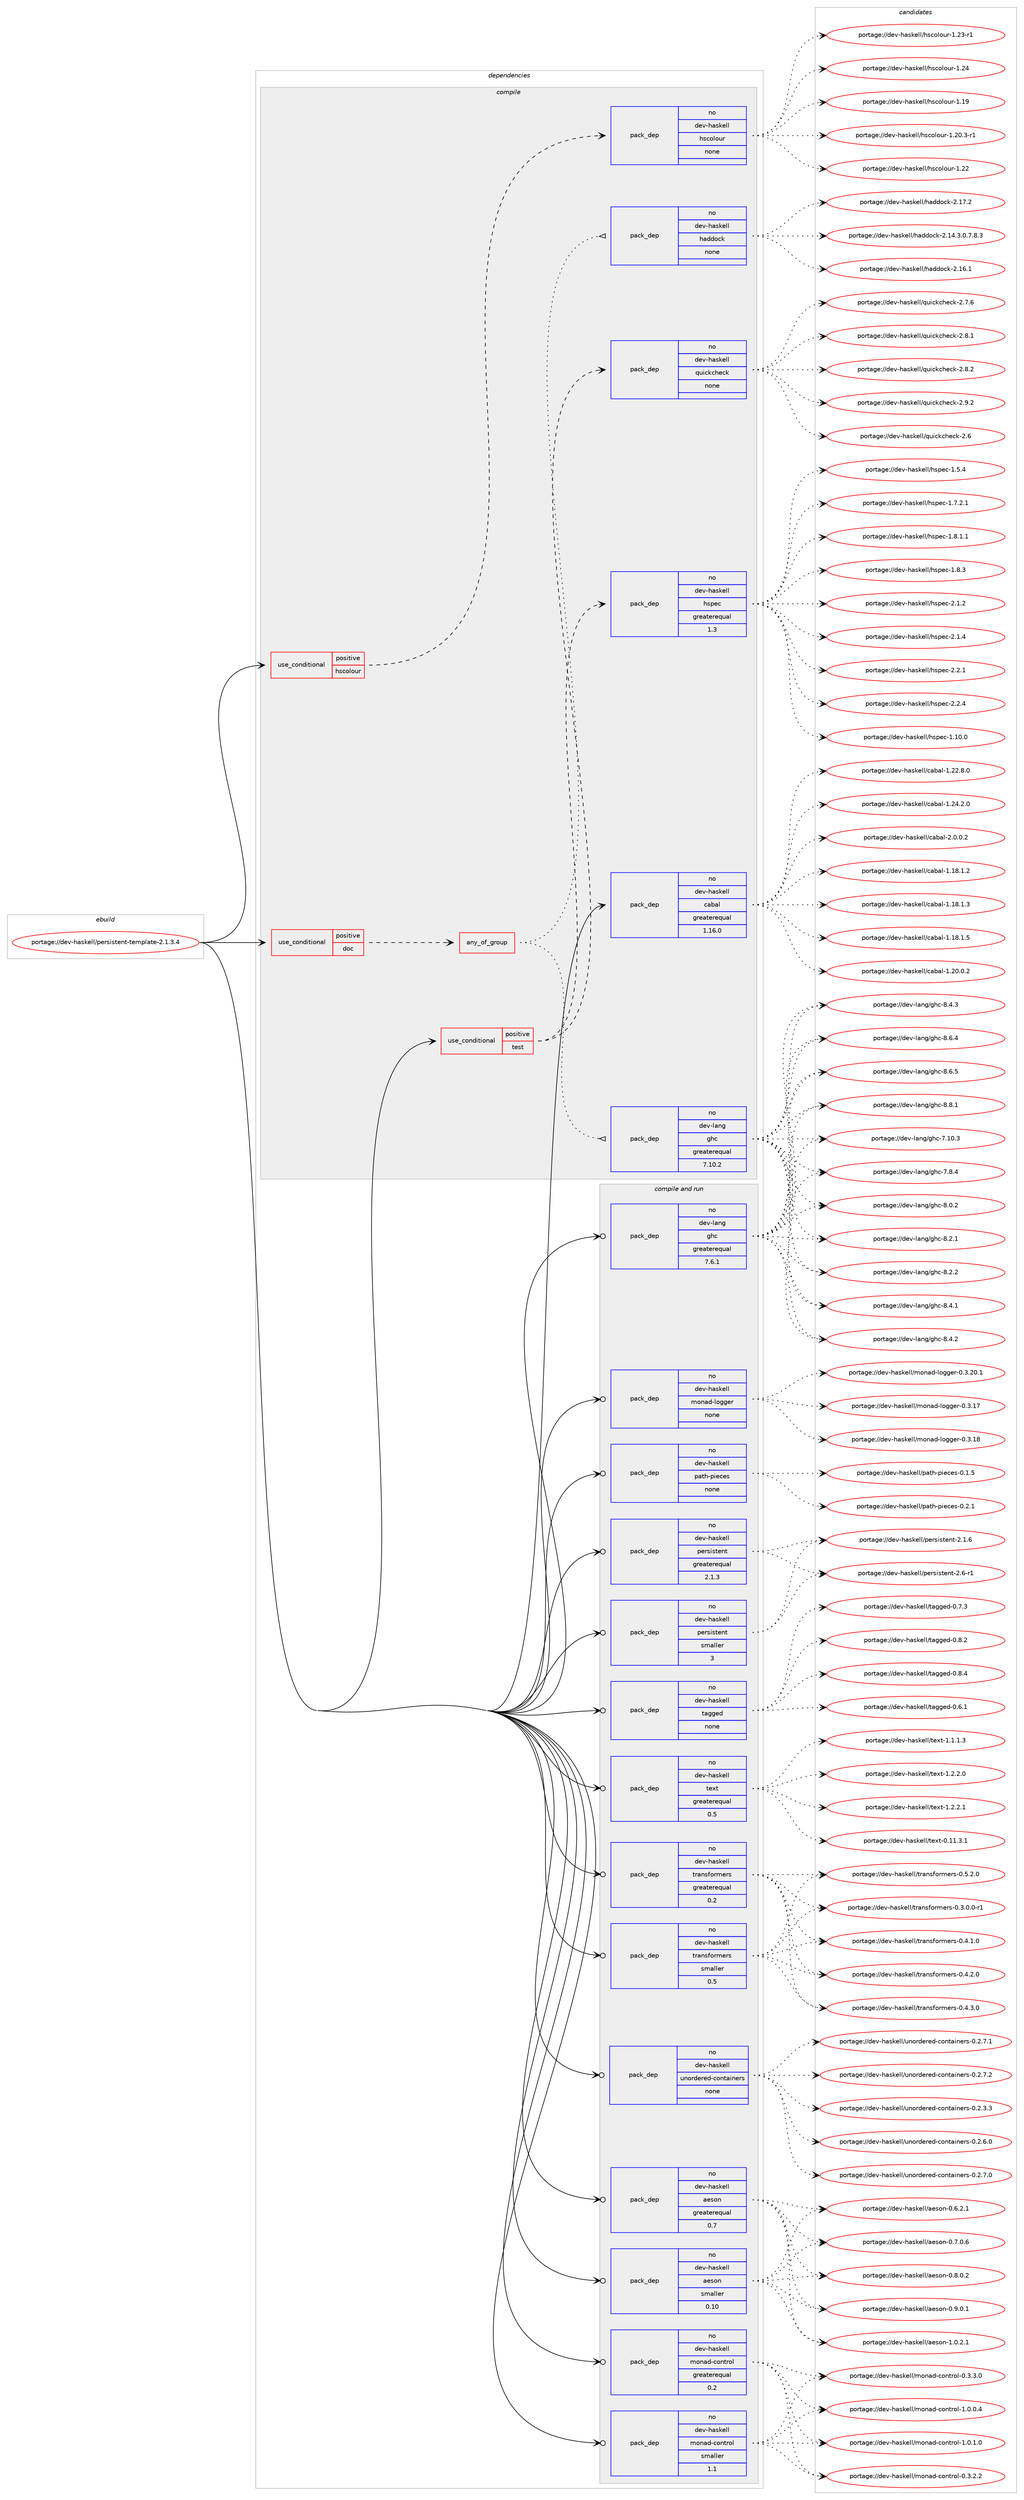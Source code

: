 digraph prolog {

# *************
# Graph options
# *************

newrank=true;
concentrate=true;
compound=true;
graph [rankdir=LR,fontname=Helvetica,fontsize=10,ranksep=1.5];#, ranksep=2.5, nodesep=0.2];
edge  [arrowhead=vee];
node  [fontname=Helvetica,fontsize=10];

# **********
# The ebuild
# **********

subgraph cluster_leftcol {
color=gray;
rank=same;
label=<<i>ebuild</i>>;
id [label="portage://dev-haskell/persistent-template-2.1.3.4", color=red, width=4, href="../dev-haskell/persistent-template-2.1.3.4.svg"];
}

# ****************
# The dependencies
# ****************

subgraph cluster_midcol {
color=gray;
label=<<i>dependencies</i>>;
subgraph cluster_compile {
fillcolor="#eeeeee";
style=filled;
label=<<i>compile</i>>;
subgraph cond16585 {
dependency76764 [label=<<TABLE BORDER="0" CELLBORDER="1" CELLSPACING="0" CELLPADDING="4"><TR><TD ROWSPAN="3" CELLPADDING="10">use_conditional</TD></TR><TR><TD>positive</TD></TR><TR><TD>doc</TD></TR></TABLE>>, shape=none, color=red];
subgraph any2162 {
dependency76765 [label=<<TABLE BORDER="0" CELLBORDER="1" CELLSPACING="0" CELLPADDING="4"><TR><TD CELLPADDING="10">any_of_group</TD></TR></TABLE>>, shape=none, color=red];subgraph pack57958 {
dependency76766 [label=<<TABLE BORDER="0" CELLBORDER="1" CELLSPACING="0" CELLPADDING="4" WIDTH="220"><TR><TD ROWSPAN="6" CELLPADDING="30">pack_dep</TD></TR><TR><TD WIDTH="110">no</TD></TR><TR><TD>dev-haskell</TD></TR><TR><TD>haddock</TD></TR><TR><TD>none</TD></TR><TR><TD></TD></TR></TABLE>>, shape=none, color=blue];
}
dependency76765:e -> dependency76766:w [weight=20,style="dotted",arrowhead="oinv"];
subgraph pack57959 {
dependency76767 [label=<<TABLE BORDER="0" CELLBORDER="1" CELLSPACING="0" CELLPADDING="4" WIDTH="220"><TR><TD ROWSPAN="6" CELLPADDING="30">pack_dep</TD></TR><TR><TD WIDTH="110">no</TD></TR><TR><TD>dev-lang</TD></TR><TR><TD>ghc</TD></TR><TR><TD>greaterequal</TD></TR><TR><TD>7.10.2</TD></TR></TABLE>>, shape=none, color=blue];
}
dependency76765:e -> dependency76767:w [weight=20,style="dotted",arrowhead="oinv"];
}
dependency76764:e -> dependency76765:w [weight=20,style="dashed",arrowhead="vee"];
}
id:e -> dependency76764:w [weight=20,style="solid",arrowhead="vee"];
subgraph cond16586 {
dependency76768 [label=<<TABLE BORDER="0" CELLBORDER="1" CELLSPACING="0" CELLPADDING="4"><TR><TD ROWSPAN="3" CELLPADDING="10">use_conditional</TD></TR><TR><TD>positive</TD></TR><TR><TD>hscolour</TD></TR></TABLE>>, shape=none, color=red];
subgraph pack57960 {
dependency76769 [label=<<TABLE BORDER="0" CELLBORDER="1" CELLSPACING="0" CELLPADDING="4" WIDTH="220"><TR><TD ROWSPAN="6" CELLPADDING="30">pack_dep</TD></TR><TR><TD WIDTH="110">no</TD></TR><TR><TD>dev-haskell</TD></TR><TR><TD>hscolour</TD></TR><TR><TD>none</TD></TR><TR><TD></TD></TR></TABLE>>, shape=none, color=blue];
}
dependency76768:e -> dependency76769:w [weight=20,style="dashed",arrowhead="vee"];
}
id:e -> dependency76768:w [weight=20,style="solid",arrowhead="vee"];
subgraph cond16587 {
dependency76770 [label=<<TABLE BORDER="0" CELLBORDER="1" CELLSPACING="0" CELLPADDING="4"><TR><TD ROWSPAN="3" CELLPADDING="10">use_conditional</TD></TR><TR><TD>positive</TD></TR><TR><TD>test</TD></TR></TABLE>>, shape=none, color=red];
subgraph pack57961 {
dependency76771 [label=<<TABLE BORDER="0" CELLBORDER="1" CELLSPACING="0" CELLPADDING="4" WIDTH="220"><TR><TD ROWSPAN="6" CELLPADDING="30">pack_dep</TD></TR><TR><TD WIDTH="110">no</TD></TR><TR><TD>dev-haskell</TD></TR><TR><TD>hspec</TD></TR><TR><TD>greaterequal</TD></TR><TR><TD>1.3</TD></TR></TABLE>>, shape=none, color=blue];
}
dependency76770:e -> dependency76771:w [weight=20,style="dashed",arrowhead="vee"];
subgraph pack57962 {
dependency76772 [label=<<TABLE BORDER="0" CELLBORDER="1" CELLSPACING="0" CELLPADDING="4" WIDTH="220"><TR><TD ROWSPAN="6" CELLPADDING="30">pack_dep</TD></TR><TR><TD WIDTH="110">no</TD></TR><TR><TD>dev-haskell</TD></TR><TR><TD>quickcheck</TD></TR><TR><TD>none</TD></TR><TR><TD></TD></TR></TABLE>>, shape=none, color=blue];
}
dependency76770:e -> dependency76772:w [weight=20,style="dashed",arrowhead="vee"];
}
id:e -> dependency76770:w [weight=20,style="solid",arrowhead="vee"];
subgraph pack57963 {
dependency76773 [label=<<TABLE BORDER="0" CELLBORDER="1" CELLSPACING="0" CELLPADDING="4" WIDTH="220"><TR><TD ROWSPAN="6" CELLPADDING="30">pack_dep</TD></TR><TR><TD WIDTH="110">no</TD></TR><TR><TD>dev-haskell</TD></TR><TR><TD>cabal</TD></TR><TR><TD>greaterequal</TD></TR><TR><TD>1.16.0</TD></TR></TABLE>>, shape=none, color=blue];
}
id:e -> dependency76773:w [weight=20,style="solid",arrowhead="vee"];
}
subgraph cluster_compileandrun {
fillcolor="#eeeeee";
style=filled;
label=<<i>compile and run</i>>;
subgraph pack57964 {
dependency76774 [label=<<TABLE BORDER="0" CELLBORDER="1" CELLSPACING="0" CELLPADDING="4" WIDTH="220"><TR><TD ROWSPAN="6" CELLPADDING="30">pack_dep</TD></TR><TR><TD WIDTH="110">no</TD></TR><TR><TD>dev-haskell</TD></TR><TR><TD>aeson</TD></TR><TR><TD>greaterequal</TD></TR><TR><TD>0.7</TD></TR></TABLE>>, shape=none, color=blue];
}
id:e -> dependency76774:w [weight=20,style="solid",arrowhead="odotvee"];
subgraph pack57965 {
dependency76775 [label=<<TABLE BORDER="0" CELLBORDER="1" CELLSPACING="0" CELLPADDING="4" WIDTH="220"><TR><TD ROWSPAN="6" CELLPADDING="30">pack_dep</TD></TR><TR><TD WIDTH="110">no</TD></TR><TR><TD>dev-haskell</TD></TR><TR><TD>aeson</TD></TR><TR><TD>smaller</TD></TR><TR><TD>0.10</TD></TR></TABLE>>, shape=none, color=blue];
}
id:e -> dependency76775:w [weight=20,style="solid",arrowhead="odotvee"];
subgraph pack57966 {
dependency76776 [label=<<TABLE BORDER="0" CELLBORDER="1" CELLSPACING="0" CELLPADDING="4" WIDTH="220"><TR><TD ROWSPAN="6" CELLPADDING="30">pack_dep</TD></TR><TR><TD WIDTH="110">no</TD></TR><TR><TD>dev-haskell</TD></TR><TR><TD>monad-control</TD></TR><TR><TD>greaterequal</TD></TR><TR><TD>0.2</TD></TR></TABLE>>, shape=none, color=blue];
}
id:e -> dependency76776:w [weight=20,style="solid",arrowhead="odotvee"];
subgraph pack57967 {
dependency76777 [label=<<TABLE BORDER="0" CELLBORDER="1" CELLSPACING="0" CELLPADDING="4" WIDTH="220"><TR><TD ROWSPAN="6" CELLPADDING="30">pack_dep</TD></TR><TR><TD WIDTH="110">no</TD></TR><TR><TD>dev-haskell</TD></TR><TR><TD>monad-control</TD></TR><TR><TD>smaller</TD></TR><TR><TD>1.1</TD></TR></TABLE>>, shape=none, color=blue];
}
id:e -> dependency76777:w [weight=20,style="solid",arrowhead="odotvee"];
subgraph pack57968 {
dependency76778 [label=<<TABLE BORDER="0" CELLBORDER="1" CELLSPACING="0" CELLPADDING="4" WIDTH="220"><TR><TD ROWSPAN="6" CELLPADDING="30">pack_dep</TD></TR><TR><TD WIDTH="110">no</TD></TR><TR><TD>dev-haskell</TD></TR><TR><TD>monad-logger</TD></TR><TR><TD>none</TD></TR><TR><TD></TD></TR></TABLE>>, shape=none, color=blue];
}
id:e -> dependency76778:w [weight=20,style="solid",arrowhead="odotvee"];
subgraph pack57969 {
dependency76779 [label=<<TABLE BORDER="0" CELLBORDER="1" CELLSPACING="0" CELLPADDING="4" WIDTH="220"><TR><TD ROWSPAN="6" CELLPADDING="30">pack_dep</TD></TR><TR><TD WIDTH="110">no</TD></TR><TR><TD>dev-haskell</TD></TR><TR><TD>path-pieces</TD></TR><TR><TD>none</TD></TR><TR><TD></TD></TR></TABLE>>, shape=none, color=blue];
}
id:e -> dependency76779:w [weight=20,style="solid",arrowhead="odotvee"];
subgraph pack57970 {
dependency76780 [label=<<TABLE BORDER="0" CELLBORDER="1" CELLSPACING="0" CELLPADDING="4" WIDTH="220"><TR><TD ROWSPAN="6" CELLPADDING="30">pack_dep</TD></TR><TR><TD WIDTH="110">no</TD></TR><TR><TD>dev-haskell</TD></TR><TR><TD>persistent</TD></TR><TR><TD>greaterequal</TD></TR><TR><TD>2.1.3</TD></TR></TABLE>>, shape=none, color=blue];
}
id:e -> dependency76780:w [weight=20,style="solid",arrowhead="odotvee"];
subgraph pack57971 {
dependency76781 [label=<<TABLE BORDER="0" CELLBORDER="1" CELLSPACING="0" CELLPADDING="4" WIDTH="220"><TR><TD ROWSPAN="6" CELLPADDING="30">pack_dep</TD></TR><TR><TD WIDTH="110">no</TD></TR><TR><TD>dev-haskell</TD></TR><TR><TD>persistent</TD></TR><TR><TD>smaller</TD></TR><TR><TD>3</TD></TR></TABLE>>, shape=none, color=blue];
}
id:e -> dependency76781:w [weight=20,style="solid",arrowhead="odotvee"];
subgraph pack57972 {
dependency76782 [label=<<TABLE BORDER="0" CELLBORDER="1" CELLSPACING="0" CELLPADDING="4" WIDTH="220"><TR><TD ROWSPAN="6" CELLPADDING="30">pack_dep</TD></TR><TR><TD WIDTH="110">no</TD></TR><TR><TD>dev-haskell</TD></TR><TR><TD>tagged</TD></TR><TR><TD>none</TD></TR><TR><TD></TD></TR></TABLE>>, shape=none, color=blue];
}
id:e -> dependency76782:w [weight=20,style="solid",arrowhead="odotvee"];
subgraph pack57973 {
dependency76783 [label=<<TABLE BORDER="0" CELLBORDER="1" CELLSPACING="0" CELLPADDING="4" WIDTH="220"><TR><TD ROWSPAN="6" CELLPADDING="30">pack_dep</TD></TR><TR><TD WIDTH="110">no</TD></TR><TR><TD>dev-haskell</TD></TR><TR><TD>text</TD></TR><TR><TD>greaterequal</TD></TR><TR><TD>0.5</TD></TR></TABLE>>, shape=none, color=blue];
}
id:e -> dependency76783:w [weight=20,style="solid",arrowhead="odotvee"];
subgraph pack57974 {
dependency76784 [label=<<TABLE BORDER="0" CELLBORDER="1" CELLSPACING="0" CELLPADDING="4" WIDTH="220"><TR><TD ROWSPAN="6" CELLPADDING="30">pack_dep</TD></TR><TR><TD WIDTH="110">no</TD></TR><TR><TD>dev-haskell</TD></TR><TR><TD>transformers</TD></TR><TR><TD>greaterequal</TD></TR><TR><TD>0.2</TD></TR></TABLE>>, shape=none, color=blue];
}
id:e -> dependency76784:w [weight=20,style="solid",arrowhead="odotvee"];
subgraph pack57975 {
dependency76785 [label=<<TABLE BORDER="0" CELLBORDER="1" CELLSPACING="0" CELLPADDING="4" WIDTH="220"><TR><TD ROWSPAN="6" CELLPADDING="30">pack_dep</TD></TR><TR><TD WIDTH="110">no</TD></TR><TR><TD>dev-haskell</TD></TR><TR><TD>transformers</TD></TR><TR><TD>smaller</TD></TR><TR><TD>0.5</TD></TR></TABLE>>, shape=none, color=blue];
}
id:e -> dependency76785:w [weight=20,style="solid",arrowhead="odotvee"];
subgraph pack57976 {
dependency76786 [label=<<TABLE BORDER="0" CELLBORDER="1" CELLSPACING="0" CELLPADDING="4" WIDTH="220"><TR><TD ROWSPAN="6" CELLPADDING="30">pack_dep</TD></TR><TR><TD WIDTH="110">no</TD></TR><TR><TD>dev-haskell</TD></TR><TR><TD>unordered-containers</TD></TR><TR><TD>none</TD></TR><TR><TD></TD></TR></TABLE>>, shape=none, color=blue];
}
id:e -> dependency76786:w [weight=20,style="solid",arrowhead="odotvee"];
subgraph pack57977 {
dependency76787 [label=<<TABLE BORDER="0" CELLBORDER="1" CELLSPACING="0" CELLPADDING="4" WIDTH="220"><TR><TD ROWSPAN="6" CELLPADDING="30">pack_dep</TD></TR><TR><TD WIDTH="110">no</TD></TR><TR><TD>dev-lang</TD></TR><TR><TD>ghc</TD></TR><TR><TD>greaterequal</TD></TR><TR><TD>7.6.1</TD></TR></TABLE>>, shape=none, color=blue];
}
id:e -> dependency76787:w [weight=20,style="solid",arrowhead="odotvee"];
}
subgraph cluster_run {
fillcolor="#eeeeee";
style=filled;
label=<<i>run</i>>;
}
}

# **************
# The candidates
# **************

subgraph cluster_choices {
rank=same;
color=gray;
label=<<i>candidates</i>>;

subgraph choice57958 {
color=black;
nodesep=1;
choiceportage1001011184510497115107101108108471049710010011199107455046495246514648465546564651 [label="portage://dev-haskell/haddock-2.14.3.0.7.8.3", color=red, width=4,href="../dev-haskell/haddock-2.14.3.0.7.8.3.svg"];
choiceportage100101118451049711510710110810847104971001001119910745504649544649 [label="portage://dev-haskell/haddock-2.16.1", color=red, width=4,href="../dev-haskell/haddock-2.16.1.svg"];
choiceportage100101118451049711510710110810847104971001001119910745504649554650 [label="portage://dev-haskell/haddock-2.17.2", color=red, width=4,href="../dev-haskell/haddock-2.17.2.svg"];
dependency76766:e -> choiceportage1001011184510497115107101108108471049710010011199107455046495246514648465546564651:w [style=dotted,weight="100"];
dependency76766:e -> choiceportage100101118451049711510710110810847104971001001119910745504649544649:w [style=dotted,weight="100"];
dependency76766:e -> choiceportage100101118451049711510710110810847104971001001119910745504649554650:w [style=dotted,weight="100"];
}
subgraph choice57959 {
color=black;
nodesep=1;
choiceportage1001011184510897110103471031049945554649484651 [label="portage://dev-lang/ghc-7.10.3", color=red, width=4,href="../dev-lang/ghc-7.10.3.svg"];
choiceportage10010111845108971101034710310499455546564652 [label="portage://dev-lang/ghc-7.8.4", color=red, width=4,href="../dev-lang/ghc-7.8.4.svg"];
choiceportage10010111845108971101034710310499455646484650 [label="portage://dev-lang/ghc-8.0.2", color=red, width=4,href="../dev-lang/ghc-8.0.2.svg"];
choiceportage10010111845108971101034710310499455646504649 [label="portage://dev-lang/ghc-8.2.1", color=red, width=4,href="../dev-lang/ghc-8.2.1.svg"];
choiceportage10010111845108971101034710310499455646504650 [label="portage://dev-lang/ghc-8.2.2", color=red, width=4,href="../dev-lang/ghc-8.2.2.svg"];
choiceportage10010111845108971101034710310499455646524649 [label="portage://dev-lang/ghc-8.4.1", color=red, width=4,href="../dev-lang/ghc-8.4.1.svg"];
choiceportage10010111845108971101034710310499455646524650 [label="portage://dev-lang/ghc-8.4.2", color=red, width=4,href="../dev-lang/ghc-8.4.2.svg"];
choiceportage10010111845108971101034710310499455646524651 [label="portage://dev-lang/ghc-8.4.3", color=red, width=4,href="../dev-lang/ghc-8.4.3.svg"];
choiceportage10010111845108971101034710310499455646544652 [label="portage://dev-lang/ghc-8.6.4", color=red, width=4,href="../dev-lang/ghc-8.6.4.svg"];
choiceportage10010111845108971101034710310499455646544653 [label="portage://dev-lang/ghc-8.6.5", color=red, width=4,href="../dev-lang/ghc-8.6.5.svg"];
choiceportage10010111845108971101034710310499455646564649 [label="portage://dev-lang/ghc-8.8.1", color=red, width=4,href="../dev-lang/ghc-8.8.1.svg"];
dependency76767:e -> choiceportage1001011184510897110103471031049945554649484651:w [style=dotted,weight="100"];
dependency76767:e -> choiceportage10010111845108971101034710310499455546564652:w [style=dotted,weight="100"];
dependency76767:e -> choiceportage10010111845108971101034710310499455646484650:w [style=dotted,weight="100"];
dependency76767:e -> choiceportage10010111845108971101034710310499455646504649:w [style=dotted,weight="100"];
dependency76767:e -> choiceportage10010111845108971101034710310499455646504650:w [style=dotted,weight="100"];
dependency76767:e -> choiceportage10010111845108971101034710310499455646524649:w [style=dotted,weight="100"];
dependency76767:e -> choiceportage10010111845108971101034710310499455646524650:w [style=dotted,weight="100"];
dependency76767:e -> choiceportage10010111845108971101034710310499455646524651:w [style=dotted,weight="100"];
dependency76767:e -> choiceportage10010111845108971101034710310499455646544652:w [style=dotted,weight="100"];
dependency76767:e -> choiceportage10010111845108971101034710310499455646544653:w [style=dotted,weight="100"];
dependency76767:e -> choiceportage10010111845108971101034710310499455646564649:w [style=dotted,weight="100"];
}
subgraph choice57960 {
color=black;
nodesep=1;
choiceportage100101118451049711510710110810847104115991111081111171144549464957 [label="portage://dev-haskell/hscolour-1.19", color=red, width=4,href="../dev-haskell/hscolour-1.19.svg"];
choiceportage10010111845104971151071011081084710411599111108111117114454946504846514511449 [label="portage://dev-haskell/hscolour-1.20.3-r1", color=red, width=4,href="../dev-haskell/hscolour-1.20.3-r1.svg"];
choiceportage100101118451049711510710110810847104115991111081111171144549465050 [label="portage://dev-haskell/hscolour-1.22", color=red, width=4,href="../dev-haskell/hscolour-1.22.svg"];
choiceportage1001011184510497115107101108108471041159911110811111711445494650514511449 [label="portage://dev-haskell/hscolour-1.23-r1", color=red, width=4,href="../dev-haskell/hscolour-1.23-r1.svg"];
choiceportage100101118451049711510710110810847104115991111081111171144549465052 [label="portage://dev-haskell/hscolour-1.24", color=red, width=4,href="../dev-haskell/hscolour-1.24.svg"];
dependency76769:e -> choiceportage100101118451049711510710110810847104115991111081111171144549464957:w [style=dotted,weight="100"];
dependency76769:e -> choiceportage10010111845104971151071011081084710411599111108111117114454946504846514511449:w [style=dotted,weight="100"];
dependency76769:e -> choiceportage100101118451049711510710110810847104115991111081111171144549465050:w [style=dotted,weight="100"];
dependency76769:e -> choiceportage1001011184510497115107101108108471041159911110811111711445494650514511449:w [style=dotted,weight="100"];
dependency76769:e -> choiceportage100101118451049711510710110810847104115991111081111171144549465052:w [style=dotted,weight="100"];
}
subgraph choice57961 {
color=black;
nodesep=1;
choiceportage1001011184510497115107101108108471041151121019945494649484648 [label="portage://dev-haskell/hspec-1.10.0", color=red, width=4,href="../dev-haskell/hspec-1.10.0.svg"];
choiceportage10010111845104971151071011081084710411511210199454946534652 [label="portage://dev-haskell/hspec-1.5.4", color=red, width=4,href="../dev-haskell/hspec-1.5.4.svg"];
choiceportage100101118451049711510710110810847104115112101994549465546504649 [label="portage://dev-haskell/hspec-1.7.2.1", color=red, width=4,href="../dev-haskell/hspec-1.7.2.1.svg"];
choiceportage100101118451049711510710110810847104115112101994549465646494649 [label="portage://dev-haskell/hspec-1.8.1.1", color=red, width=4,href="../dev-haskell/hspec-1.8.1.1.svg"];
choiceportage10010111845104971151071011081084710411511210199454946564651 [label="portage://dev-haskell/hspec-1.8.3", color=red, width=4,href="../dev-haskell/hspec-1.8.3.svg"];
choiceportage10010111845104971151071011081084710411511210199455046494650 [label="portage://dev-haskell/hspec-2.1.2", color=red, width=4,href="../dev-haskell/hspec-2.1.2.svg"];
choiceportage10010111845104971151071011081084710411511210199455046494652 [label="portage://dev-haskell/hspec-2.1.4", color=red, width=4,href="../dev-haskell/hspec-2.1.4.svg"];
choiceportage10010111845104971151071011081084710411511210199455046504649 [label="portage://dev-haskell/hspec-2.2.1", color=red, width=4,href="../dev-haskell/hspec-2.2.1.svg"];
choiceportage10010111845104971151071011081084710411511210199455046504652 [label="portage://dev-haskell/hspec-2.2.4", color=red, width=4,href="../dev-haskell/hspec-2.2.4.svg"];
dependency76771:e -> choiceportage1001011184510497115107101108108471041151121019945494649484648:w [style=dotted,weight="100"];
dependency76771:e -> choiceportage10010111845104971151071011081084710411511210199454946534652:w [style=dotted,weight="100"];
dependency76771:e -> choiceportage100101118451049711510710110810847104115112101994549465546504649:w [style=dotted,weight="100"];
dependency76771:e -> choiceportage100101118451049711510710110810847104115112101994549465646494649:w [style=dotted,weight="100"];
dependency76771:e -> choiceportage10010111845104971151071011081084710411511210199454946564651:w [style=dotted,weight="100"];
dependency76771:e -> choiceportage10010111845104971151071011081084710411511210199455046494650:w [style=dotted,weight="100"];
dependency76771:e -> choiceportage10010111845104971151071011081084710411511210199455046494652:w [style=dotted,weight="100"];
dependency76771:e -> choiceportage10010111845104971151071011081084710411511210199455046504649:w [style=dotted,weight="100"];
dependency76771:e -> choiceportage10010111845104971151071011081084710411511210199455046504652:w [style=dotted,weight="100"];
}
subgraph choice57962 {
color=black;
nodesep=1;
choiceportage10010111845104971151071011081084711311710599107991041019910745504654 [label="portage://dev-haskell/quickcheck-2.6", color=red, width=4,href="../dev-haskell/quickcheck-2.6.svg"];
choiceportage100101118451049711510710110810847113117105991079910410199107455046554654 [label="portage://dev-haskell/quickcheck-2.7.6", color=red, width=4,href="../dev-haskell/quickcheck-2.7.6.svg"];
choiceportage100101118451049711510710110810847113117105991079910410199107455046564649 [label="portage://dev-haskell/quickcheck-2.8.1", color=red, width=4,href="../dev-haskell/quickcheck-2.8.1.svg"];
choiceportage100101118451049711510710110810847113117105991079910410199107455046564650 [label="portage://dev-haskell/quickcheck-2.8.2", color=red, width=4,href="../dev-haskell/quickcheck-2.8.2.svg"];
choiceportage100101118451049711510710110810847113117105991079910410199107455046574650 [label="portage://dev-haskell/quickcheck-2.9.2", color=red, width=4,href="../dev-haskell/quickcheck-2.9.2.svg"];
dependency76772:e -> choiceportage10010111845104971151071011081084711311710599107991041019910745504654:w [style=dotted,weight="100"];
dependency76772:e -> choiceportage100101118451049711510710110810847113117105991079910410199107455046554654:w [style=dotted,weight="100"];
dependency76772:e -> choiceportage100101118451049711510710110810847113117105991079910410199107455046564649:w [style=dotted,weight="100"];
dependency76772:e -> choiceportage100101118451049711510710110810847113117105991079910410199107455046564650:w [style=dotted,weight="100"];
dependency76772:e -> choiceportage100101118451049711510710110810847113117105991079910410199107455046574650:w [style=dotted,weight="100"];
}
subgraph choice57963 {
color=black;
nodesep=1;
choiceportage10010111845104971151071011081084799979897108454946495646494650 [label="portage://dev-haskell/cabal-1.18.1.2", color=red, width=4,href="../dev-haskell/cabal-1.18.1.2.svg"];
choiceportage10010111845104971151071011081084799979897108454946495646494651 [label="portage://dev-haskell/cabal-1.18.1.3", color=red, width=4,href="../dev-haskell/cabal-1.18.1.3.svg"];
choiceportage10010111845104971151071011081084799979897108454946495646494653 [label="portage://dev-haskell/cabal-1.18.1.5", color=red, width=4,href="../dev-haskell/cabal-1.18.1.5.svg"];
choiceportage10010111845104971151071011081084799979897108454946504846484650 [label="portage://dev-haskell/cabal-1.20.0.2", color=red, width=4,href="../dev-haskell/cabal-1.20.0.2.svg"];
choiceportage10010111845104971151071011081084799979897108454946505046564648 [label="portage://dev-haskell/cabal-1.22.8.0", color=red, width=4,href="../dev-haskell/cabal-1.22.8.0.svg"];
choiceportage10010111845104971151071011081084799979897108454946505246504648 [label="portage://dev-haskell/cabal-1.24.2.0", color=red, width=4,href="../dev-haskell/cabal-1.24.2.0.svg"];
choiceportage100101118451049711510710110810847999798971084550464846484650 [label="portage://dev-haskell/cabal-2.0.0.2", color=red, width=4,href="../dev-haskell/cabal-2.0.0.2.svg"];
dependency76773:e -> choiceportage10010111845104971151071011081084799979897108454946495646494650:w [style=dotted,weight="100"];
dependency76773:e -> choiceportage10010111845104971151071011081084799979897108454946495646494651:w [style=dotted,weight="100"];
dependency76773:e -> choiceportage10010111845104971151071011081084799979897108454946495646494653:w [style=dotted,weight="100"];
dependency76773:e -> choiceportage10010111845104971151071011081084799979897108454946504846484650:w [style=dotted,weight="100"];
dependency76773:e -> choiceportage10010111845104971151071011081084799979897108454946505046564648:w [style=dotted,weight="100"];
dependency76773:e -> choiceportage10010111845104971151071011081084799979897108454946505246504648:w [style=dotted,weight="100"];
dependency76773:e -> choiceportage100101118451049711510710110810847999798971084550464846484650:w [style=dotted,weight="100"];
}
subgraph choice57964 {
color=black;
nodesep=1;
choiceportage100101118451049711510710110810847971011151111104548465446504649 [label="portage://dev-haskell/aeson-0.6.2.1", color=red, width=4,href="../dev-haskell/aeson-0.6.2.1.svg"];
choiceportage100101118451049711510710110810847971011151111104548465546484654 [label="portage://dev-haskell/aeson-0.7.0.6", color=red, width=4,href="../dev-haskell/aeson-0.7.0.6.svg"];
choiceportage100101118451049711510710110810847971011151111104548465646484650 [label="portage://dev-haskell/aeson-0.8.0.2", color=red, width=4,href="../dev-haskell/aeson-0.8.0.2.svg"];
choiceportage100101118451049711510710110810847971011151111104548465746484649 [label="portage://dev-haskell/aeson-0.9.0.1", color=red, width=4,href="../dev-haskell/aeson-0.9.0.1.svg"];
choiceportage100101118451049711510710110810847971011151111104549464846504649 [label="portage://dev-haskell/aeson-1.0.2.1", color=red, width=4,href="../dev-haskell/aeson-1.0.2.1.svg"];
dependency76774:e -> choiceportage100101118451049711510710110810847971011151111104548465446504649:w [style=dotted,weight="100"];
dependency76774:e -> choiceportage100101118451049711510710110810847971011151111104548465546484654:w [style=dotted,weight="100"];
dependency76774:e -> choiceportage100101118451049711510710110810847971011151111104548465646484650:w [style=dotted,weight="100"];
dependency76774:e -> choiceportage100101118451049711510710110810847971011151111104548465746484649:w [style=dotted,weight="100"];
dependency76774:e -> choiceportage100101118451049711510710110810847971011151111104549464846504649:w [style=dotted,weight="100"];
}
subgraph choice57965 {
color=black;
nodesep=1;
choiceportage100101118451049711510710110810847971011151111104548465446504649 [label="portage://dev-haskell/aeson-0.6.2.1", color=red, width=4,href="../dev-haskell/aeson-0.6.2.1.svg"];
choiceportage100101118451049711510710110810847971011151111104548465546484654 [label="portage://dev-haskell/aeson-0.7.0.6", color=red, width=4,href="../dev-haskell/aeson-0.7.0.6.svg"];
choiceportage100101118451049711510710110810847971011151111104548465646484650 [label="portage://dev-haskell/aeson-0.8.0.2", color=red, width=4,href="../dev-haskell/aeson-0.8.0.2.svg"];
choiceportage100101118451049711510710110810847971011151111104548465746484649 [label="portage://dev-haskell/aeson-0.9.0.1", color=red, width=4,href="../dev-haskell/aeson-0.9.0.1.svg"];
choiceportage100101118451049711510710110810847971011151111104549464846504649 [label="portage://dev-haskell/aeson-1.0.2.1", color=red, width=4,href="../dev-haskell/aeson-1.0.2.1.svg"];
dependency76775:e -> choiceportage100101118451049711510710110810847971011151111104548465446504649:w [style=dotted,weight="100"];
dependency76775:e -> choiceportage100101118451049711510710110810847971011151111104548465546484654:w [style=dotted,weight="100"];
dependency76775:e -> choiceportage100101118451049711510710110810847971011151111104548465646484650:w [style=dotted,weight="100"];
dependency76775:e -> choiceportage100101118451049711510710110810847971011151111104548465746484649:w [style=dotted,weight="100"];
dependency76775:e -> choiceportage100101118451049711510710110810847971011151111104549464846504649:w [style=dotted,weight="100"];
}
subgraph choice57966 {
color=black;
nodesep=1;
choiceportage1001011184510497115107101108108471091111109710045991111101161141111084548465146504650 [label="portage://dev-haskell/monad-control-0.3.2.2", color=red, width=4,href="../dev-haskell/monad-control-0.3.2.2.svg"];
choiceportage1001011184510497115107101108108471091111109710045991111101161141111084548465146514648 [label="portage://dev-haskell/monad-control-0.3.3.0", color=red, width=4,href="../dev-haskell/monad-control-0.3.3.0.svg"];
choiceportage1001011184510497115107101108108471091111109710045991111101161141111084549464846484652 [label="portage://dev-haskell/monad-control-1.0.0.4", color=red, width=4,href="../dev-haskell/monad-control-1.0.0.4.svg"];
choiceportage1001011184510497115107101108108471091111109710045991111101161141111084549464846494648 [label="portage://dev-haskell/monad-control-1.0.1.0", color=red, width=4,href="../dev-haskell/monad-control-1.0.1.0.svg"];
dependency76776:e -> choiceportage1001011184510497115107101108108471091111109710045991111101161141111084548465146504650:w [style=dotted,weight="100"];
dependency76776:e -> choiceportage1001011184510497115107101108108471091111109710045991111101161141111084548465146514648:w [style=dotted,weight="100"];
dependency76776:e -> choiceportage1001011184510497115107101108108471091111109710045991111101161141111084549464846484652:w [style=dotted,weight="100"];
dependency76776:e -> choiceportage1001011184510497115107101108108471091111109710045991111101161141111084549464846494648:w [style=dotted,weight="100"];
}
subgraph choice57967 {
color=black;
nodesep=1;
choiceportage1001011184510497115107101108108471091111109710045991111101161141111084548465146504650 [label="portage://dev-haskell/monad-control-0.3.2.2", color=red, width=4,href="../dev-haskell/monad-control-0.3.2.2.svg"];
choiceportage1001011184510497115107101108108471091111109710045991111101161141111084548465146514648 [label="portage://dev-haskell/monad-control-0.3.3.0", color=red, width=4,href="../dev-haskell/monad-control-0.3.3.0.svg"];
choiceportage1001011184510497115107101108108471091111109710045991111101161141111084549464846484652 [label="portage://dev-haskell/monad-control-1.0.0.4", color=red, width=4,href="../dev-haskell/monad-control-1.0.0.4.svg"];
choiceportage1001011184510497115107101108108471091111109710045991111101161141111084549464846494648 [label="portage://dev-haskell/monad-control-1.0.1.0", color=red, width=4,href="../dev-haskell/monad-control-1.0.1.0.svg"];
dependency76777:e -> choiceportage1001011184510497115107101108108471091111109710045991111101161141111084548465146504650:w [style=dotted,weight="100"];
dependency76777:e -> choiceportage1001011184510497115107101108108471091111109710045991111101161141111084548465146514648:w [style=dotted,weight="100"];
dependency76777:e -> choiceportage1001011184510497115107101108108471091111109710045991111101161141111084549464846484652:w [style=dotted,weight="100"];
dependency76777:e -> choiceportage1001011184510497115107101108108471091111109710045991111101161141111084549464846494648:w [style=dotted,weight="100"];
}
subgraph choice57968 {
color=black;
nodesep=1;
choiceportage100101118451049711510710110810847109111110971004510811110310310111445484651464955 [label="portage://dev-haskell/monad-logger-0.3.17", color=red, width=4,href="../dev-haskell/monad-logger-0.3.17.svg"];
choiceportage100101118451049711510710110810847109111110971004510811110310310111445484651464956 [label="portage://dev-haskell/monad-logger-0.3.18", color=red, width=4,href="../dev-haskell/monad-logger-0.3.18.svg"];
choiceportage1001011184510497115107101108108471091111109710045108111103103101114454846514650484649 [label="portage://dev-haskell/monad-logger-0.3.20.1", color=red, width=4,href="../dev-haskell/monad-logger-0.3.20.1.svg"];
dependency76778:e -> choiceportage100101118451049711510710110810847109111110971004510811110310310111445484651464955:w [style=dotted,weight="100"];
dependency76778:e -> choiceportage100101118451049711510710110810847109111110971004510811110310310111445484651464956:w [style=dotted,weight="100"];
dependency76778:e -> choiceportage1001011184510497115107101108108471091111109710045108111103103101114454846514650484649:w [style=dotted,weight="100"];
}
subgraph choice57969 {
color=black;
nodesep=1;
choiceportage100101118451049711510710110810847112971161044511210510199101115454846494653 [label="portage://dev-haskell/path-pieces-0.1.5", color=red, width=4,href="../dev-haskell/path-pieces-0.1.5.svg"];
choiceportage100101118451049711510710110810847112971161044511210510199101115454846504649 [label="portage://dev-haskell/path-pieces-0.2.1", color=red, width=4,href="../dev-haskell/path-pieces-0.2.1.svg"];
dependency76779:e -> choiceportage100101118451049711510710110810847112971161044511210510199101115454846494653:w [style=dotted,weight="100"];
dependency76779:e -> choiceportage100101118451049711510710110810847112971161044511210510199101115454846504649:w [style=dotted,weight="100"];
}
subgraph choice57970 {
color=black;
nodesep=1;
choiceportage100101118451049711510710110810847112101114115105115116101110116455046494654 [label="portage://dev-haskell/persistent-2.1.6", color=red, width=4,href="../dev-haskell/persistent-2.1.6.svg"];
choiceportage100101118451049711510710110810847112101114115105115116101110116455046544511449 [label="portage://dev-haskell/persistent-2.6-r1", color=red, width=4,href="../dev-haskell/persistent-2.6-r1.svg"];
dependency76780:e -> choiceportage100101118451049711510710110810847112101114115105115116101110116455046494654:w [style=dotted,weight="100"];
dependency76780:e -> choiceportage100101118451049711510710110810847112101114115105115116101110116455046544511449:w [style=dotted,weight="100"];
}
subgraph choice57971 {
color=black;
nodesep=1;
choiceportage100101118451049711510710110810847112101114115105115116101110116455046494654 [label="portage://dev-haskell/persistent-2.1.6", color=red, width=4,href="../dev-haskell/persistent-2.1.6.svg"];
choiceportage100101118451049711510710110810847112101114115105115116101110116455046544511449 [label="portage://dev-haskell/persistent-2.6-r1", color=red, width=4,href="../dev-haskell/persistent-2.6-r1.svg"];
dependency76781:e -> choiceportage100101118451049711510710110810847112101114115105115116101110116455046494654:w [style=dotted,weight="100"];
dependency76781:e -> choiceportage100101118451049711510710110810847112101114115105115116101110116455046544511449:w [style=dotted,weight="100"];
}
subgraph choice57972 {
color=black;
nodesep=1;
choiceportage10010111845104971151071011081084711697103103101100454846544649 [label="portage://dev-haskell/tagged-0.6.1", color=red, width=4,href="../dev-haskell/tagged-0.6.1.svg"];
choiceportage10010111845104971151071011081084711697103103101100454846554651 [label="portage://dev-haskell/tagged-0.7.3", color=red, width=4,href="../dev-haskell/tagged-0.7.3.svg"];
choiceportage10010111845104971151071011081084711697103103101100454846564650 [label="portage://dev-haskell/tagged-0.8.2", color=red, width=4,href="../dev-haskell/tagged-0.8.2.svg"];
choiceportage10010111845104971151071011081084711697103103101100454846564652 [label="portage://dev-haskell/tagged-0.8.4", color=red, width=4,href="../dev-haskell/tagged-0.8.4.svg"];
dependency76782:e -> choiceportage10010111845104971151071011081084711697103103101100454846544649:w [style=dotted,weight="100"];
dependency76782:e -> choiceportage10010111845104971151071011081084711697103103101100454846554651:w [style=dotted,weight="100"];
dependency76782:e -> choiceportage10010111845104971151071011081084711697103103101100454846564650:w [style=dotted,weight="100"];
dependency76782:e -> choiceportage10010111845104971151071011081084711697103103101100454846564652:w [style=dotted,weight="100"];
}
subgraph choice57973 {
color=black;
nodesep=1;
choiceportage100101118451049711510710110810847116101120116454846494946514649 [label="portage://dev-haskell/text-0.11.3.1", color=red, width=4,href="../dev-haskell/text-0.11.3.1.svg"];
choiceportage1001011184510497115107101108108471161011201164549464946494651 [label="portage://dev-haskell/text-1.1.1.3", color=red, width=4,href="../dev-haskell/text-1.1.1.3.svg"];
choiceportage1001011184510497115107101108108471161011201164549465046504648 [label="portage://dev-haskell/text-1.2.2.0", color=red, width=4,href="../dev-haskell/text-1.2.2.0.svg"];
choiceportage1001011184510497115107101108108471161011201164549465046504649 [label="portage://dev-haskell/text-1.2.2.1", color=red, width=4,href="../dev-haskell/text-1.2.2.1.svg"];
dependency76783:e -> choiceportage100101118451049711510710110810847116101120116454846494946514649:w [style=dotted,weight="100"];
dependency76783:e -> choiceportage1001011184510497115107101108108471161011201164549464946494651:w [style=dotted,weight="100"];
dependency76783:e -> choiceportage1001011184510497115107101108108471161011201164549465046504648:w [style=dotted,weight="100"];
dependency76783:e -> choiceportage1001011184510497115107101108108471161011201164549465046504649:w [style=dotted,weight="100"];
}
subgraph choice57974 {
color=black;
nodesep=1;
choiceportage1001011184510497115107101108108471161149711011510211111410910111411545484651464846484511449 [label="portage://dev-haskell/transformers-0.3.0.0-r1", color=red, width=4,href="../dev-haskell/transformers-0.3.0.0-r1.svg"];
choiceportage100101118451049711510710110810847116114971101151021111141091011141154548465246494648 [label="portage://dev-haskell/transformers-0.4.1.0", color=red, width=4,href="../dev-haskell/transformers-0.4.1.0.svg"];
choiceportage100101118451049711510710110810847116114971101151021111141091011141154548465246504648 [label="portage://dev-haskell/transformers-0.4.2.0", color=red, width=4,href="../dev-haskell/transformers-0.4.2.0.svg"];
choiceportage100101118451049711510710110810847116114971101151021111141091011141154548465246514648 [label="portage://dev-haskell/transformers-0.4.3.0", color=red, width=4,href="../dev-haskell/transformers-0.4.3.0.svg"];
choiceportage100101118451049711510710110810847116114971101151021111141091011141154548465346504648 [label="portage://dev-haskell/transformers-0.5.2.0", color=red, width=4,href="../dev-haskell/transformers-0.5.2.0.svg"];
dependency76784:e -> choiceportage1001011184510497115107101108108471161149711011510211111410910111411545484651464846484511449:w [style=dotted,weight="100"];
dependency76784:e -> choiceportage100101118451049711510710110810847116114971101151021111141091011141154548465246494648:w [style=dotted,weight="100"];
dependency76784:e -> choiceportage100101118451049711510710110810847116114971101151021111141091011141154548465246504648:w [style=dotted,weight="100"];
dependency76784:e -> choiceportage100101118451049711510710110810847116114971101151021111141091011141154548465246514648:w [style=dotted,weight="100"];
dependency76784:e -> choiceportage100101118451049711510710110810847116114971101151021111141091011141154548465346504648:w [style=dotted,weight="100"];
}
subgraph choice57975 {
color=black;
nodesep=1;
choiceportage1001011184510497115107101108108471161149711011510211111410910111411545484651464846484511449 [label="portage://dev-haskell/transformers-0.3.0.0-r1", color=red, width=4,href="../dev-haskell/transformers-0.3.0.0-r1.svg"];
choiceportage100101118451049711510710110810847116114971101151021111141091011141154548465246494648 [label="portage://dev-haskell/transformers-0.4.1.0", color=red, width=4,href="../dev-haskell/transformers-0.4.1.0.svg"];
choiceportage100101118451049711510710110810847116114971101151021111141091011141154548465246504648 [label="portage://dev-haskell/transformers-0.4.2.0", color=red, width=4,href="../dev-haskell/transformers-0.4.2.0.svg"];
choiceportage100101118451049711510710110810847116114971101151021111141091011141154548465246514648 [label="portage://dev-haskell/transformers-0.4.3.0", color=red, width=4,href="../dev-haskell/transformers-0.4.3.0.svg"];
choiceportage100101118451049711510710110810847116114971101151021111141091011141154548465346504648 [label="portage://dev-haskell/transformers-0.5.2.0", color=red, width=4,href="../dev-haskell/transformers-0.5.2.0.svg"];
dependency76785:e -> choiceportage1001011184510497115107101108108471161149711011510211111410910111411545484651464846484511449:w [style=dotted,weight="100"];
dependency76785:e -> choiceportage100101118451049711510710110810847116114971101151021111141091011141154548465246494648:w [style=dotted,weight="100"];
dependency76785:e -> choiceportage100101118451049711510710110810847116114971101151021111141091011141154548465246504648:w [style=dotted,weight="100"];
dependency76785:e -> choiceportage100101118451049711510710110810847116114971101151021111141091011141154548465246514648:w [style=dotted,weight="100"];
dependency76785:e -> choiceportage100101118451049711510710110810847116114971101151021111141091011141154548465346504648:w [style=dotted,weight="100"];
}
subgraph choice57976 {
color=black;
nodesep=1;
choiceportage1001011184510497115107101108108471171101111141001011141011004599111110116971051101011141154548465046514651 [label="portage://dev-haskell/unordered-containers-0.2.3.3", color=red, width=4,href="../dev-haskell/unordered-containers-0.2.3.3.svg"];
choiceportage1001011184510497115107101108108471171101111141001011141011004599111110116971051101011141154548465046544648 [label="portage://dev-haskell/unordered-containers-0.2.6.0", color=red, width=4,href="../dev-haskell/unordered-containers-0.2.6.0.svg"];
choiceportage1001011184510497115107101108108471171101111141001011141011004599111110116971051101011141154548465046554648 [label="portage://dev-haskell/unordered-containers-0.2.7.0", color=red, width=4,href="../dev-haskell/unordered-containers-0.2.7.0.svg"];
choiceportage1001011184510497115107101108108471171101111141001011141011004599111110116971051101011141154548465046554649 [label="portage://dev-haskell/unordered-containers-0.2.7.1", color=red, width=4,href="../dev-haskell/unordered-containers-0.2.7.1.svg"];
choiceportage1001011184510497115107101108108471171101111141001011141011004599111110116971051101011141154548465046554650 [label="portage://dev-haskell/unordered-containers-0.2.7.2", color=red, width=4,href="../dev-haskell/unordered-containers-0.2.7.2.svg"];
dependency76786:e -> choiceportage1001011184510497115107101108108471171101111141001011141011004599111110116971051101011141154548465046514651:w [style=dotted,weight="100"];
dependency76786:e -> choiceportage1001011184510497115107101108108471171101111141001011141011004599111110116971051101011141154548465046544648:w [style=dotted,weight="100"];
dependency76786:e -> choiceportage1001011184510497115107101108108471171101111141001011141011004599111110116971051101011141154548465046554648:w [style=dotted,weight="100"];
dependency76786:e -> choiceportage1001011184510497115107101108108471171101111141001011141011004599111110116971051101011141154548465046554649:w [style=dotted,weight="100"];
dependency76786:e -> choiceportage1001011184510497115107101108108471171101111141001011141011004599111110116971051101011141154548465046554650:w [style=dotted,weight="100"];
}
subgraph choice57977 {
color=black;
nodesep=1;
choiceportage1001011184510897110103471031049945554649484651 [label="portage://dev-lang/ghc-7.10.3", color=red, width=4,href="../dev-lang/ghc-7.10.3.svg"];
choiceportage10010111845108971101034710310499455546564652 [label="portage://dev-lang/ghc-7.8.4", color=red, width=4,href="../dev-lang/ghc-7.8.4.svg"];
choiceportage10010111845108971101034710310499455646484650 [label="portage://dev-lang/ghc-8.0.2", color=red, width=4,href="../dev-lang/ghc-8.0.2.svg"];
choiceportage10010111845108971101034710310499455646504649 [label="portage://dev-lang/ghc-8.2.1", color=red, width=4,href="../dev-lang/ghc-8.2.1.svg"];
choiceportage10010111845108971101034710310499455646504650 [label="portage://dev-lang/ghc-8.2.2", color=red, width=4,href="../dev-lang/ghc-8.2.2.svg"];
choiceportage10010111845108971101034710310499455646524649 [label="portage://dev-lang/ghc-8.4.1", color=red, width=4,href="../dev-lang/ghc-8.4.1.svg"];
choiceportage10010111845108971101034710310499455646524650 [label="portage://dev-lang/ghc-8.4.2", color=red, width=4,href="../dev-lang/ghc-8.4.2.svg"];
choiceportage10010111845108971101034710310499455646524651 [label="portage://dev-lang/ghc-8.4.3", color=red, width=4,href="../dev-lang/ghc-8.4.3.svg"];
choiceportage10010111845108971101034710310499455646544652 [label="portage://dev-lang/ghc-8.6.4", color=red, width=4,href="../dev-lang/ghc-8.6.4.svg"];
choiceportage10010111845108971101034710310499455646544653 [label="portage://dev-lang/ghc-8.6.5", color=red, width=4,href="../dev-lang/ghc-8.6.5.svg"];
choiceportage10010111845108971101034710310499455646564649 [label="portage://dev-lang/ghc-8.8.1", color=red, width=4,href="../dev-lang/ghc-8.8.1.svg"];
dependency76787:e -> choiceportage1001011184510897110103471031049945554649484651:w [style=dotted,weight="100"];
dependency76787:e -> choiceportage10010111845108971101034710310499455546564652:w [style=dotted,weight="100"];
dependency76787:e -> choiceportage10010111845108971101034710310499455646484650:w [style=dotted,weight="100"];
dependency76787:e -> choiceportage10010111845108971101034710310499455646504649:w [style=dotted,weight="100"];
dependency76787:e -> choiceportage10010111845108971101034710310499455646504650:w [style=dotted,weight="100"];
dependency76787:e -> choiceportage10010111845108971101034710310499455646524649:w [style=dotted,weight="100"];
dependency76787:e -> choiceportage10010111845108971101034710310499455646524650:w [style=dotted,weight="100"];
dependency76787:e -> choiceportage10010111845108971101034710310499455646524651:w [style=dotted,weight="100"];
dependency76787:e -> choiceportage10010111845108971101034710310499455646544652:w [style=dotted,weight="100"];
dependency76787:e -> choiceportage10010111845108971101034710310499455646544653:w [style=dotted,weight="100"];
dependency76787:e -> choiceportage10010111845108971101034710310499455646564649:w [style=dotted,weight="100"];
}
}

}
